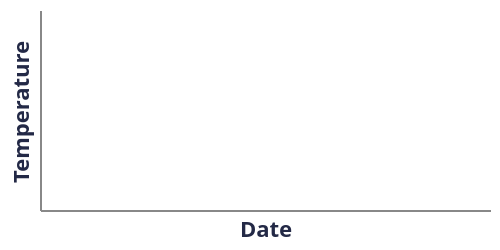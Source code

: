 {
  "$schema": "https://vega.github.io/schema/vega/v5.json",
  "width": 250,
  "height": 125,
  "padding": 5,
  "autosize": {
    "type": "fit",
    "contains": "padding"
  },
  "signals": [
    {
      "name": "minDate"
    },
    {
      "name": "maxDate"
    }
  ],
  "data": [
    {
      "name": "source"
    }
  ],

  "scales": [
    {
      "name": "x",
      "type": "utc",
      "nice": true,
      "domain": [{"signal": "minDate"}, {"signal": "maxDate"}],
      "range": "width"
    },
    {
      "name": "y",
      "type": "linear",
      "nice": true,
      "zero": false,
      "clamp": true,
      "domain": {"data": "source", "field": "temperature"},
      "range": "height"
    }
  ],

  "axes": [
    {
      "scale": "x",
      "grid": true,
      "orient": "bottom",
      "title": "Date",
      "gridColor": "#fce6e9",
      "tickColor": "#232946",
      "labelColor": "#232946",
      "titleColor": "#232946"
    },
    {
      "scale": "y",
      "grid": true,
      "orient": "left",
      "title": "Temperature",
      "gridColor": "#fce6e9",
      "tickColor": "#232946",
      "labelColor": "#232946",
      "titleColor": "#232946"
    }
  ],

  "marks": [
    {
      "type": "line",
      "from": {"data": "source"},
      "encode": {
        "update": {
          "x": {"scale": "x", "field": "time"},
          "y": {"scale": "y", "field": "temperature"},
          "stroke": {"value": "#232946"}
        }
      }
    },
    {
      "type": "symbol",
      "from": {"data": "source"},
      "encode": {
        "update": {
          "x": {"scale": "x", "field": "time"},
          "y": {"scale": "y", "field": "temperature"},
          "size": {"value": 20},
          "fill": {"value": "#232946"}
        }
      }
    }
  ]
}
